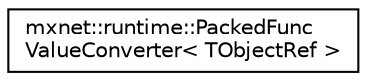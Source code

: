 digraph "Graphical Class Hierarchy"
{
 // LATEX_PDF_SIZE
  edge [fontname="Helvetica",fontsize="10",labelfontname="Helvetica",labelfontsize="10"];
  node [fontname="Helvetica",fontsize="10",shape=record];
  rankdir="LR";
  Node0 [label="mxnet::runtime::PackedFunc\lValueConverter\< TObjectRef \>",height=0.2,width=0.4,color="black", fillcolor="white", style="filled",URL="$structmxnet_1_1runtime_1_1PackedFuncValueConverter.html",tooltip="Type trait to specify special value conversion rules from MXNetArgValue and MXNetRetValue."];
}
